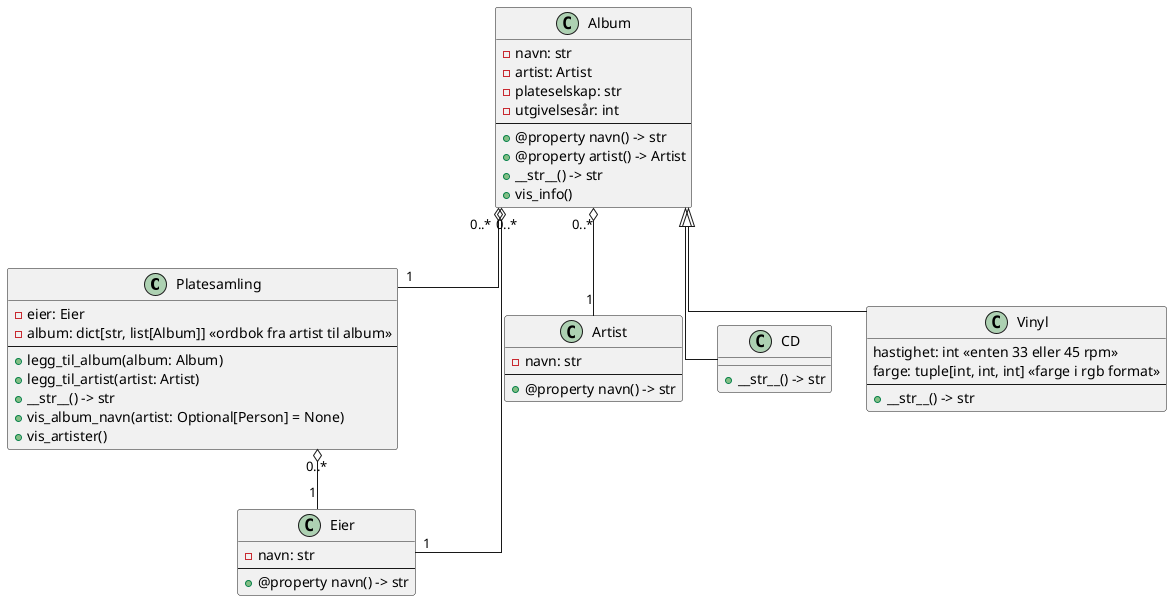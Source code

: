 @startuml modell

skinparam linetype ortho

class Platesamling {
    -eier: Eier
    -album: dict[str, list[Album]] <<ordbok fra artist til album>>
    --
    +legg_til_album(album: Album)
    +legg_til_artist(artist: Artist)
    +__str__() -> str
    +vis_album_navn(artist: Optional[Person] = None)
    +vis_artister()
}

class Eier {
    -navn: str
    --
    +@property navn() -> str
}

class Artist {
    -navn: str
    --
    +@property navn() -> str
}

class Album {
    -navn: str
    -artist: Artist
    -plateselskap: str
    -utgivelsesår: int
    --
    +@property navn() -> str
    +@property artist() -> Artist
    +__str__() -> str
    +vis_info()
}

class CD {
    +__str__() -> str
}

class Vinyl {
    hastighet: int <<enten 33 eller 45 rpm>>
    farge: tuple[int, int, int] <<farge i rgb format>>
    --
    +__str__() -> str
}

Album <|-- CD
Album <|-- Vinyl

Platesamling "0..*" o-- "1" Eier
Album "0..*" o-- "1" Platesamling
Album  "0..*" o-- "1" Eier
Album "0..*" o-- "1" Artist


@enduml